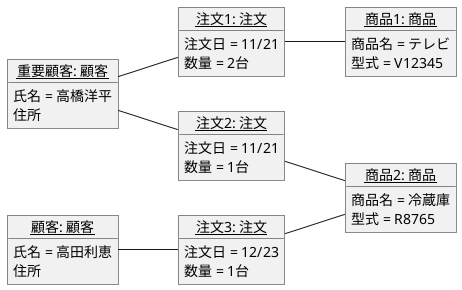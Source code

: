 @startuml 資格取得のオブジェクト図
left to right direction
object "<u>重要顧客: 顧客</u>" as customer1 {
氏名 = 高橋洋平
住所
}
object "<u>顧客: 顧客</u>" as customer2 {
氏名 = 高田利恵
住所
}
object "<u>注文1: 注文</u>" as order1 {
注文日 = 11/21
数量 = 2台
}
object "<u>注文2: 注文</u>" as order2 {
注文日 = 11/21
数量 = 1台
}
object "<u>注文3: 注文</u>" as order3 {
注文日 = 12/23
数量 = 1台
}
object "<u>商品1: 商品</u>" as product1 {
商品名 = テレビ
型式 = V12345
}
object "<u>商品2: 商品</u>" as product2 {
商品名 = 冷蔵庫
型式 = R8765
}
customer1 -- order1
order1 -- product1
customer1 -- order2
order2 -- product2
customer2 -- order3
order3 -- product2
@enduml